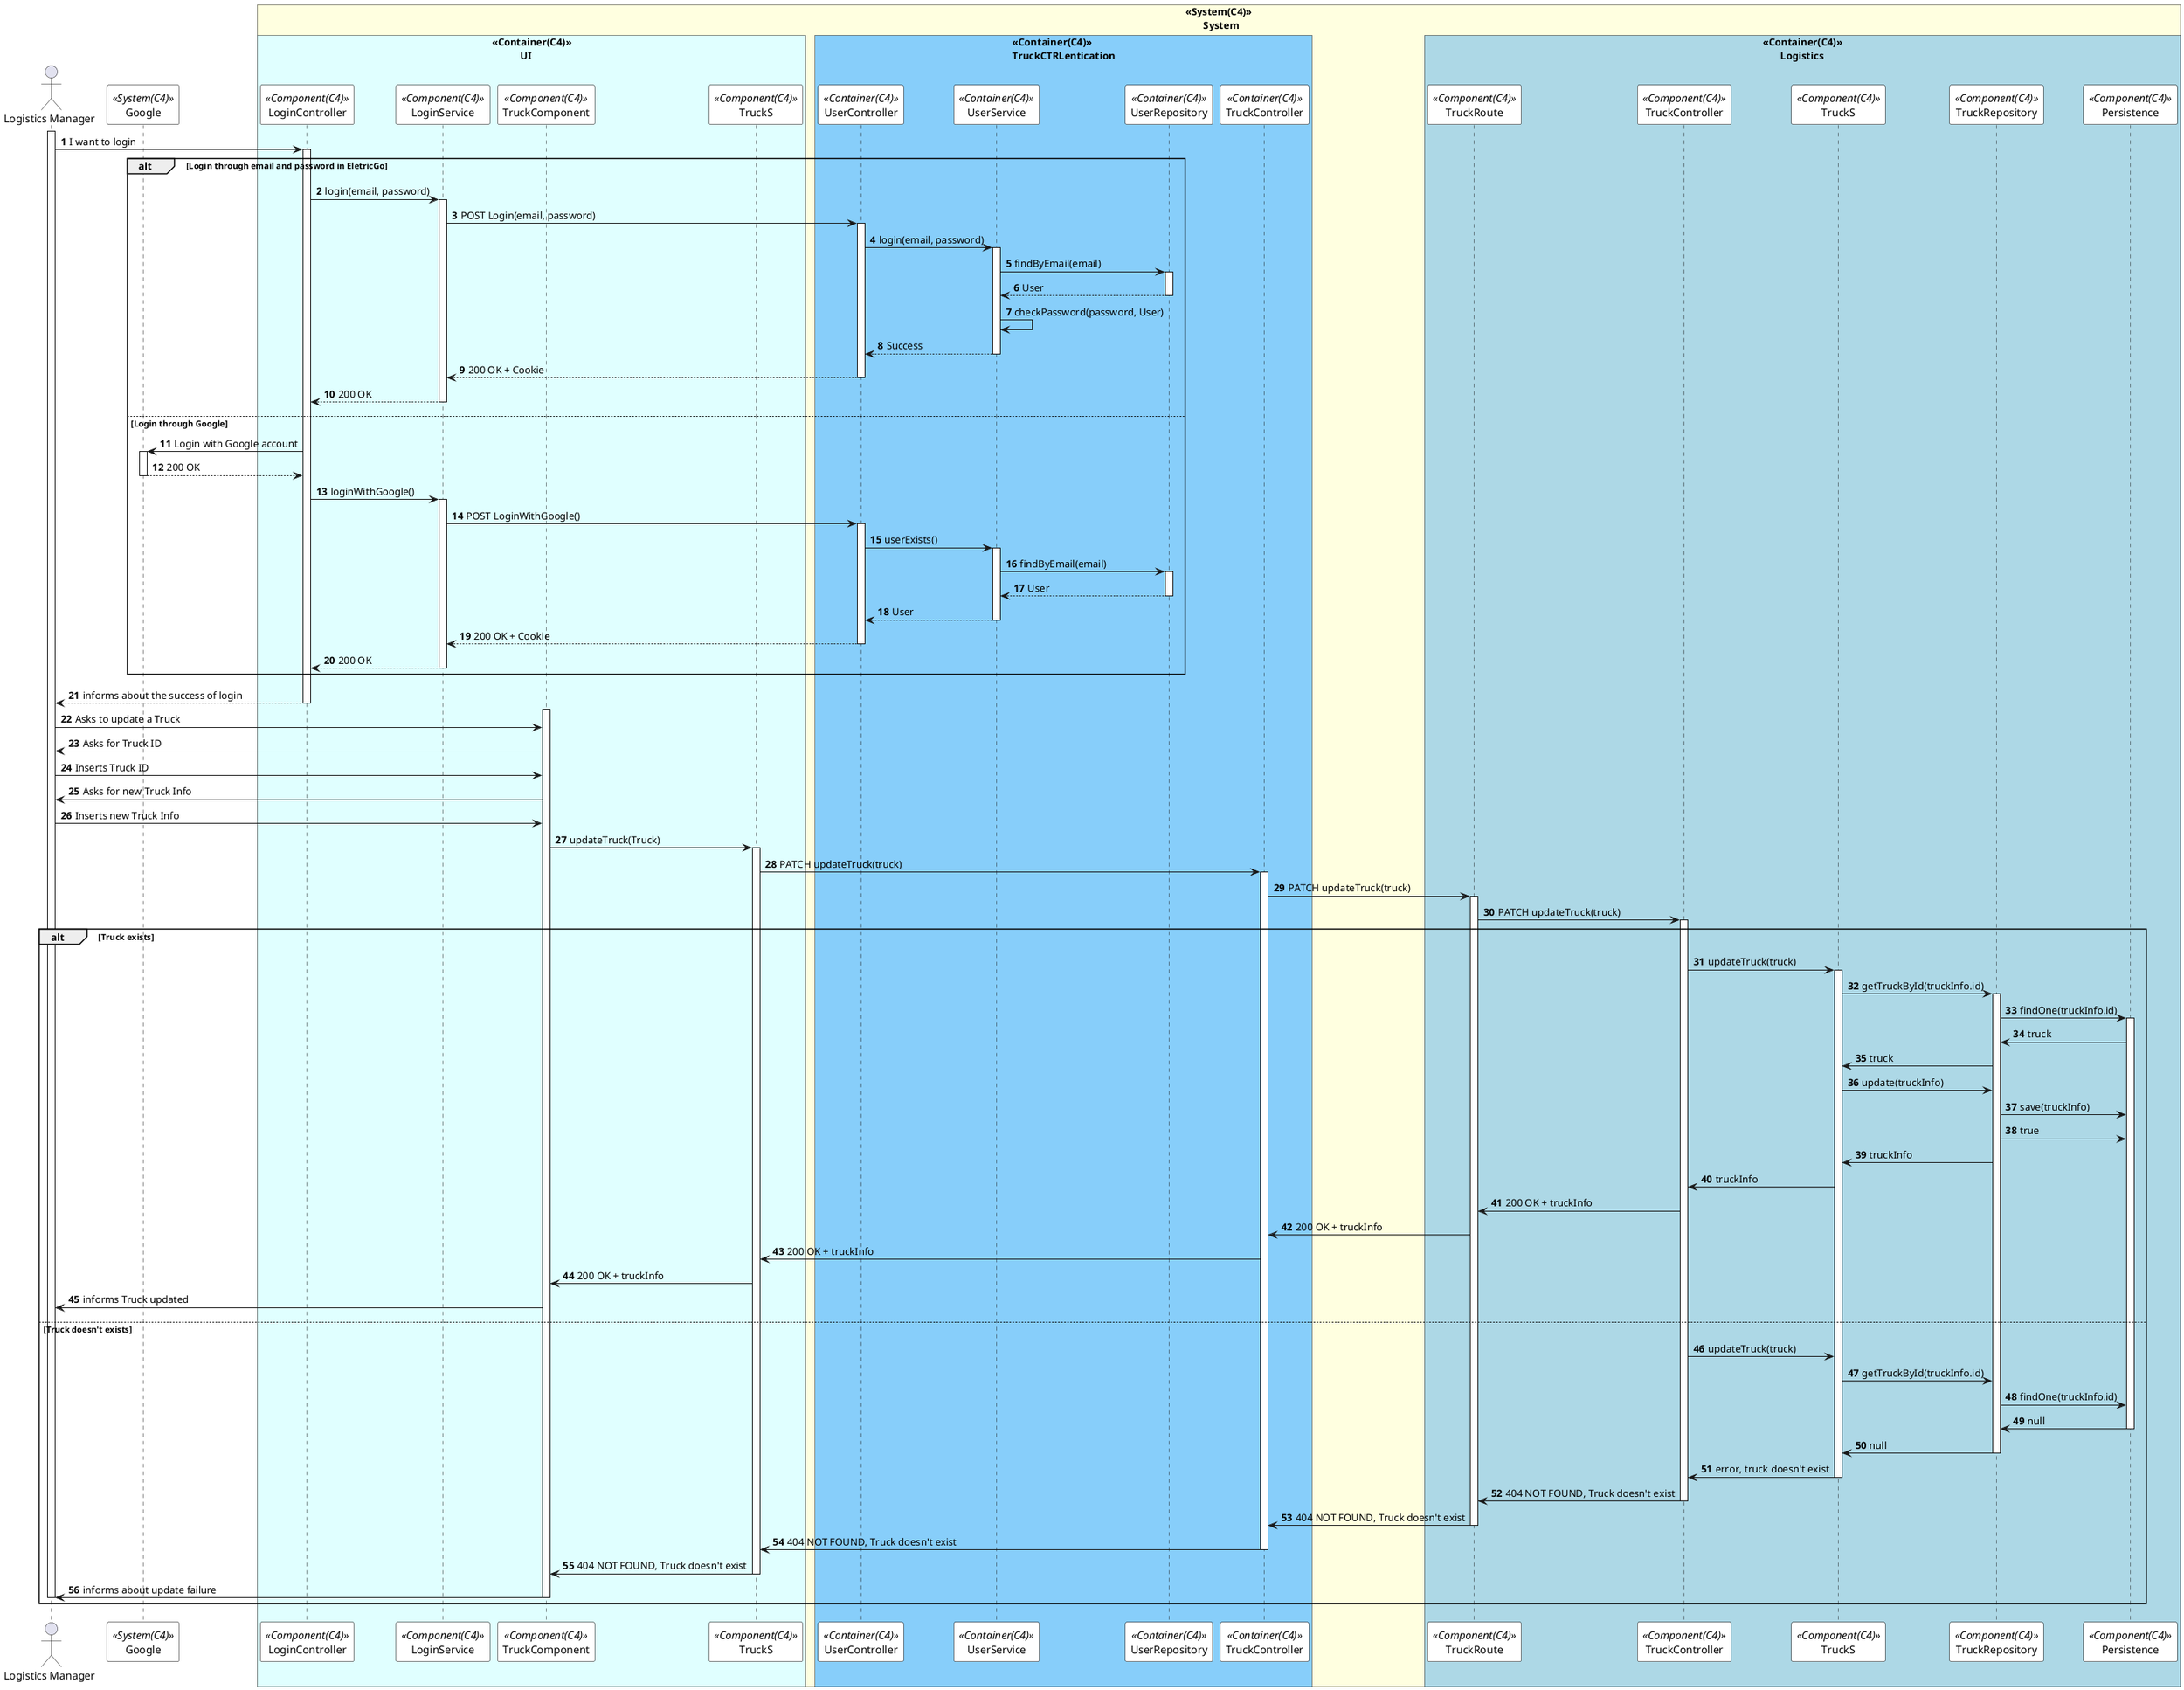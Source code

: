 @startuml updateTruckSD

autonumber
!pragma teoz true

skinparam sequence {
ParticipantBorderColor black
ParticipantBackgroundColor white
}

actor "Logistics Manager" as manager

participant Google as Google <<System(C4)>>
box "<<System(C4)>>\n       System" #LightYellow
    box "<<Container(C4)>>\n           UI" #LightCyan
        
        participant LoginController as LoginC <<Component(C4)>>
        participant LoginService as LoginS <<Component(C4)>>
    
    
    
        participant TruckComponent as TruckC <<Component(C4)>>
        participant TruckS as TruckS <<Component(C4)>>
        

    end box

    box "<<Container(C4)>>\nTruckCTRLentication" #LightSkyBlue

        participant UserController as UserCTRL <<Container(C4)>> 
        participant UserService as UserServ <<Container(C4)>> 
        participant UserRepository as UserRepo <<Container(C4)>> 

        participant TruckController as TruckCTRL <<Container(C4)>>

    end box
    box "<<Container(C4)>>\n       Logistics" #LightBlue
        participant TruckRoute as Route <<Component(C4)>>
        participant TruckController as Controller <<Component(C4)>>
        participant TruckS as Service <<Component(C4)>>
        participant TruckRepository as Repository <<Component(C4)>>
        participant Persistence as Persistence <<Component(C4)>>
    end box

end box


activate manager
manager->LoginC: I want to login
activate LoginC

alt Login through email and password in EletricGo


    LoginC -> LoginS: login(email, password)
    activate LoginS
    LoginS -> UserCTRL: POST Login(email, password)
    activate UserCTRL

    UserCTRL -> UserServ: login(email, password)
    activate UserServ
    UserServ -> UserRepo: findByEmail(email)
    activate UserRepo
    UserRepo --> UserServ: User
    deactivate UserRepo
    UserServ -> UserServ: checkPassword(password, User)
    UserServ --> UserCTRL: Success
    deactivate UserServ


    UserCTRL --> LoginS: 200 OK + Cookie
    deactivate UserCTRL

    LoginS --> LoginC: 200 OK
    deactivate LoginS

else Login through Google

    LoginC -> Google: Login with Google account
    activate Google
    Google --> LoginC: 200 OK
    deactivate Google
    LoginC -> LoginS: loginWithGoogle()
    activate LoginS
    LoginS -> UserCTRL: POST LoginWithGoogle()
    activate UserCTRL
    UserCTRL -> UserServ: userExists()
    activate UserServ
    UserServ -> UserRepo: findByEmail(email)
    activate UserRepo
    UserRepo --> UserServ: User
    deactivate UserRepo
    UserServ --> UserCTRL: User
    deactivate UserServ
    UserCTRL --> LoginS: 200 OK + Cookie
    deactivate UserCTRL
    LoginS --> LoginC: 200 OK
    deactivate LoginS

    deactivate Google

end



LoginC --> manager: informs about the success of login
deactivate LoginC
activate TruckC
manager -> TruckC: Asks to update a Truck

TruckC -> manager: Asks for Truck ID


manager ->TruckC: Inserts Truck ID

TruckC -> manager: Asks for new Truck Info
manager -> TruckC: Inserts new Truck Info
TruckC -> TruckS: updateTruck(Truck)
activate TruckS
TruckS -> TruckCTRL: PATCH updateTruck(truck)

activate TruckCTRL

TruckCTRL -> Route: PATCH updateTruck(truck)
activate Route
Route -> Controller: PATCH updateTruck(truck)
activate Controller

alt Truck exists 

    Controller -> Service: updateTruck(truck)
    activate Service

    Service -> Repository: getTruckById(truckInfo.id)
    activate Repository

    Repository -> Persistence: findOne(truckInfo.id)
    activate Persistence
    Persistence -> Repository: truck
    Repository->Service: truck

    Service -> Repository: update(truckInfo)
    Repository -> Persistence:save(truckInfo)

    Repository -> Persistence:true
    Repository-> Service: truckInfo
    Service-> Controller: truckInfo

    Controller->Route: 200 OK + truckInfo
    Route ->TruckCTRL: 200 OK + truckInfo
    TruckCTRL -> TruckS: 200 OK + truckInfo
    TruckS -> TruckC: 200 OK + truckInfo
    TruckC -> manager: informs Truck updated
else Truck doesn't exists

    Controller -> Service: updateTruck(truck)
    Service -> Repository: getTruckById(truckInfo.id)
    Repository->Persistence: findOne(truckInfo.id)
    Persistence ->Repository: null
    deactivate Persistence
    Repository->Service: null
    deactivate Repository
    Service->Controller: error, truck doesn't exist
    deactivate Service
    Controller-> Route: 404 NOT FOUND, Truck doesn't exist
    deactivate Controller
    Route ->TruckCTRL: 404 NOT FOUND, Truck doesn't exist
    deactivate Route
    TruckCTRL->TruckS: 404 NOT FOUND, Truck doesn't exist
    deactivate TruckCTRL
    TruckS -> TruckC: 404 NOT FOUND, Truck doesn't exist
    deactivate TruckS
    TruckC->manager: informs about update failure
    deactivate TruckC
    deactivate manager

end
@enduml